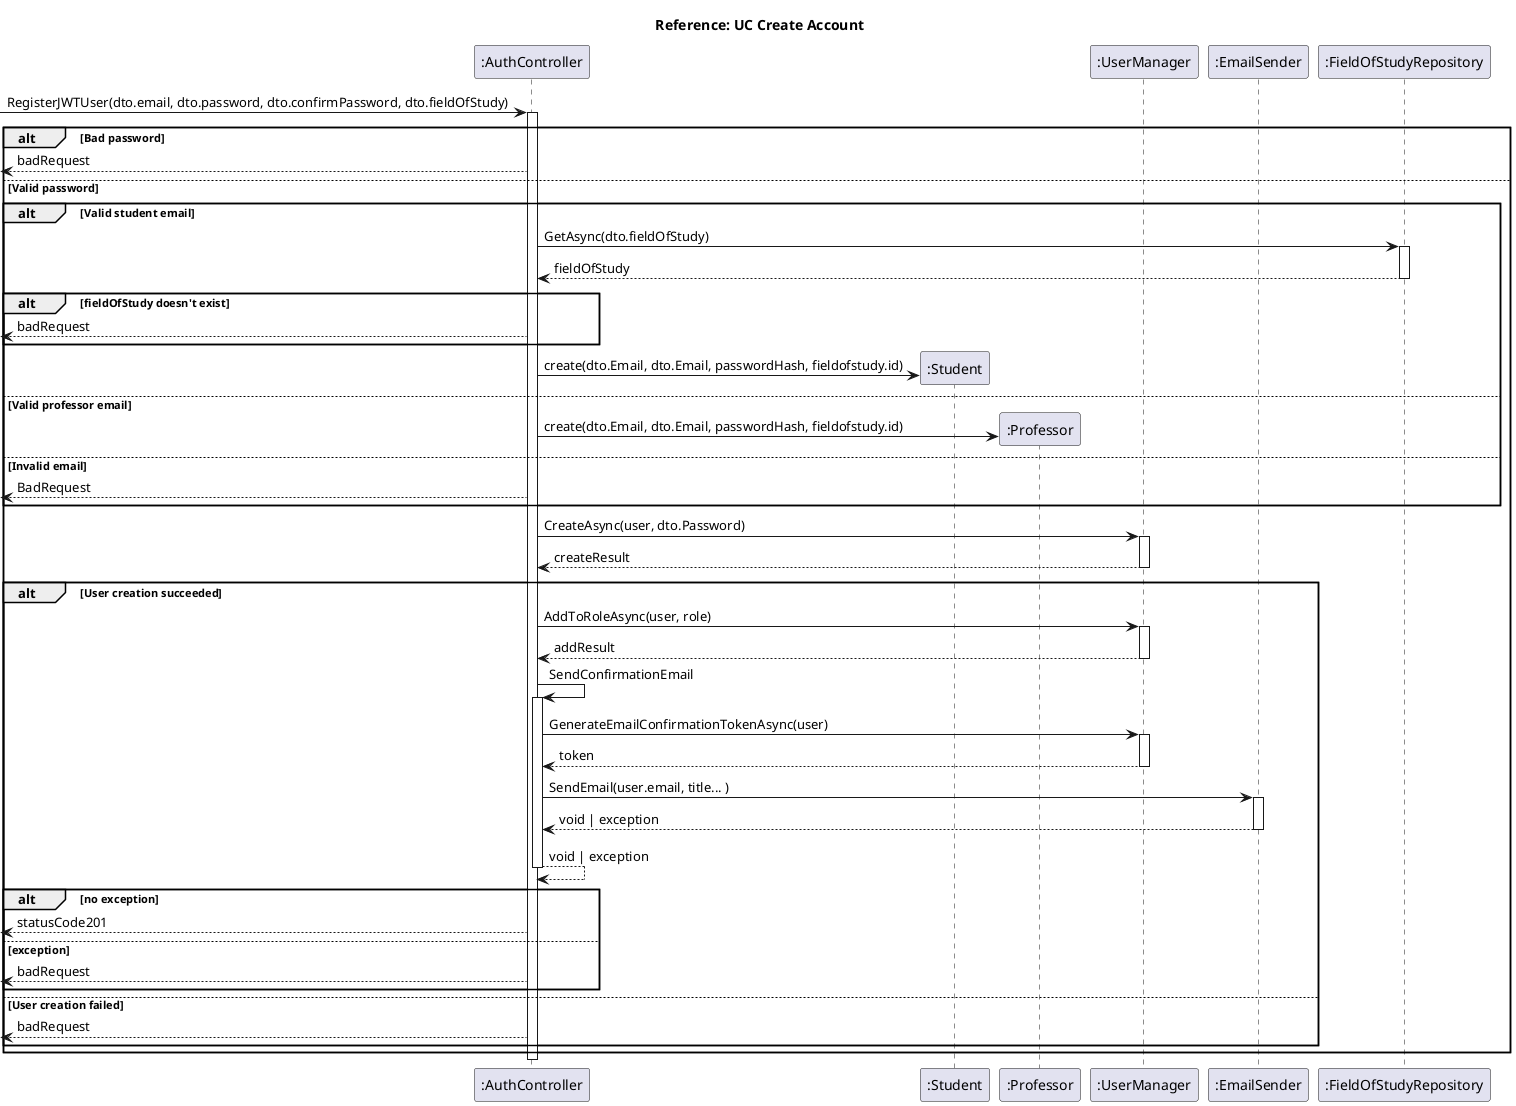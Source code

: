 @startuml Register
participant ":AuthController" as authController
participant ":Student" as student
participant ":Professor" as professor
participant ":UserManager" as userManager
participant ":EmailSender" as emailSender
participant ":FieldOfStudyRepository" as fieldOfStudyRepository

title Reference: UC Create Account

 -> authController : RegisterJWTUser(dto.email, dto.password, dto.confirmPassword, dto.fieldOfStudy)
activate authController
alt Bad password
    <-- authController: badRequest
else Valid password
    alt Valid student email
        authController -> fieldOfStudyRepository: GetAsync(dto.fieldOfStudy)
        activate fieldOfStudyRepository
        fieldOfStudyRepository --> authController: fieldOfStudy
        deactivate fieldOfStudyRepository
        
        alt fieldOfStudy doesn't exist
            <-- authController: badRequest
        end

        authController -> student**: create(dto.Email, dto.Email, passwordHash, fieldofstudy.id)
        ' student --> authController: user
    else Valid professor email
        authController -> professor**: create(dto.Email, dto.Email, passwordHash, fieldofstudy.id)
    else Invalid email
        <-- authController: BadRequest
    end

    authController -> userManager: CreateAsync(user, dto.Password)
    activate userManager
    userManager --> authController: createResult
    deactivate userManager

    alt User creation succeeded
        authController -> userManager: AddToRoleAsync(user, role)
        activate userManager
        userManager --> authController: addResult
        deactivate userManager

        ' -> authController 
        authController -> authController: SendConfirmationEmail
        activate authController
            authController -> userManager: GenerateEmailConfirmationTokenAsync(user)
            activate userManager
            userManager --> authController: token
            deactivate userManager
            authController -> emailSender: SendEmail(user.email, title... )
            activate emailSender
            emailSender --> authController: void | exception
            deactivate emailSender
        authController --> authController: void | exception
        deactivate authController

        alt no exception
            <-- authController: statusCode201
        else exception
            <-- authController: badRequest
        end
    else User creation failed
        <-- authController: badRequest
    end
end
deactivate authController

@enduml
